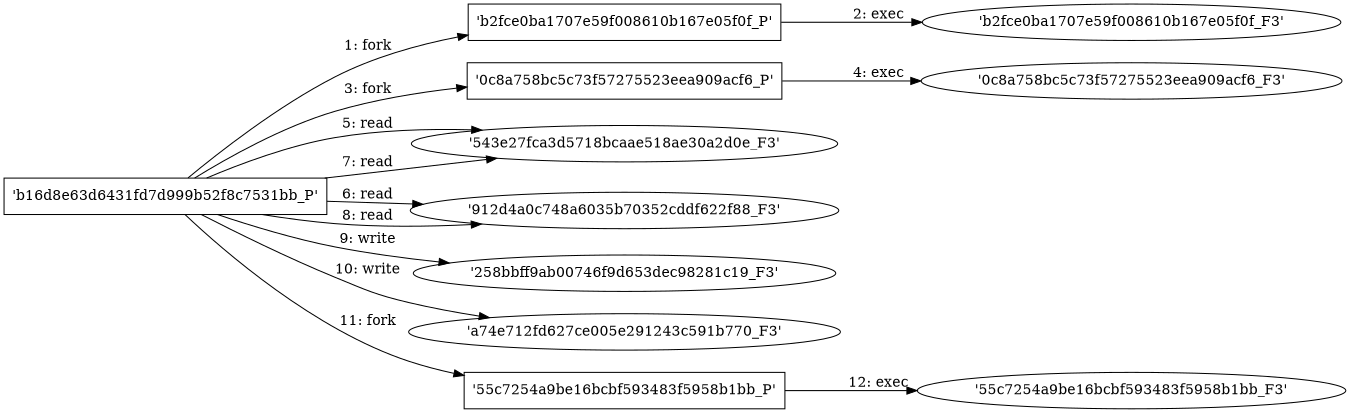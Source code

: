digraph "D:\Learning\Paper\apt\基于CTI的攻击预警\Dataset\攻击图\ASGfromALLCTI\Defend against zero-day exploits with Microsoft Defender Application Guard.dot" {
rankdir="LR"
size="9"
fixedsize="false"
splines="true"
nodesep=0.3
ranksep=0
fontsize=10
overlap="scalexy"
engine= "neato"
	"'b16d8e63d6431fd7d999b52f8c7531bb_P'" [node_type=Process shape=box]
	"'b2fce0ba1707e59f008610b167e05f0f_P'" [node_type=Process shape=box]
	"'b16d8e63d6431fd7d999b52f8c7531bb_P'" -> "'b2fce0ba1707e59f008610b167e05f0f_P'" [label="1: fork"]
	"'b2fce0ba1707e59f008610b167e05f0f_P'" [node_type=Process shape=box]
	"'b2fce0ba1707e59f008610b167e05f0f_F3'" [node_type=File shape=ellipse]
	"'b2fce0ba1707e59f008610b167e05f0f_P'" -> "'b2fce0ba1707e59f008610b167e05f0f_F3'" [label="2: exec"]
	"'b16d8e63d6431fd7d999b52f8c7531bb_P'" [node_type=Process shape=box]
	"'0c8a758bc5c73f57275523eea909acf6_P'" [node_type=Process shape=box]
	"'b16d8e63d6431fd7d999b52f8c7531bb_P'" -> "'0c8a758bc5c73f57275523eea909acf6_P'" [label="3: fork"]
	"'0c8a758bc5c73f57275523eea909acf6_P'" [node_type=Process shape=box]
	"'0c8a758bc5c73f57275523eea909acf6_F3'" [node_type=File shape=ellipse]
	"'0c8a758bc5c73f57275523eea909acf6_P'" -> "'0c8a758bc5c73f57275523eea909acf6_F3'" [label="4: exec"]
	"'543e27fca3d5718bcaae518ae30a2d0e_F3'" [node_type=file shape=ellipse]
	"'b16d8e63d6431fd7d999b52f8c7531bb_P'" [node_type=Process shape=box]
	"'b16d8e63d6431fd7d999b52f8c7531bb_P'" -> "'543e27fca3d5718bcaae518ae30a2d0e_F3'" [label="5: read"]
	"'912d4a0c748a6035b70352cddf622f88_F3'" [node_type=file shape=ellipse]
	"'b16d8e63d6431fd7d999b52f8c7531bb_P'" [node_type=Process shape=box]
	"'b16d8e63d6431fd7d999b52f8c7531bb_P'" -> "'912d4a0c748a6035b70352cddf622f88_F3'" [label="6: read"]
	"'543e27fca3d5718bcaae518ae30a2d0e_F3'" [node_type=file shape=ellipse]
	"'b16d8e63d6431fd7d999b52f8c7531bb_P'" [node_type=Process shape=box]
	"'b16d8e63d6431fd7d999b52f8c7531bb_P'" -> "'543e27fca3d5718bcaae518ae30a2d0e_F3'" [label="7: read"]
	"'912d4a0c748a6035b70352cddf622f88_F3'" [node_type=file shape=ellipse]
	"'b16d8e63d6431fd7d999b52f8c7531bb_P'" [node_type=Process shape=box]
	"'b16d8e63d6431fd7d999b52f8c7531bb_P'" -> "'912d4a0c748a6035b70352cddf622f88_F3'" [label="8: read"]
	"'258bbff9ab00746f9d653dec98281c19_F3'" [node_type=file shape=ellipse]
	"'b16d8e63d6431fd7d999b52f8c7531bb_P'" [node_type=Process shape=box]
	"'b16d8e63d6431fd7d999b52f8c7531bb_P'" -> "'258bbff9ab00746f9d653dec98281c19_F3'" [label="9: write"]
	"'a74e712fd627ce005e291243c591b770_F3'" [node_type=file shape=ellipse]
	"'b16d8e63d6431fd7d999b52f8c7531bb_P'" [node_type=Process shape=box]
	"'b16d8e63d6431fd7d999b52f8c7531bb_P'" -> "'a74e712fd627ce005e291243c591b770_F3'" [label="10: write"]
	"'b16d8e63d6431fd7d999b52f8c7531bb_P'" [node_type=Process shape=box]
	"'55c7254a9be16bcbf593483f5958b1bb_P'" [node_type=Process shape=box]
	"'b16d8e63d6431fd7d999b52f8c7531bb_P'" -> "'55c7254a9be16bcbf593483f5958b1bb_P'" [label="11: fork"]
	"'55c7254a9be16bcbf593483f5958b1bb_P'" [node_type=Process shape=box]
	"'55c7254a9be16bcbf593483f5958b1bb_F3'" [node_type=File shape=ellipse]
	"'55c7254a9be16bcbf593483f5958b1bb_P'" -> "'55c7254a9be16bcbf593483f5958b1bb_F3'" [label="12: exec"]
}
